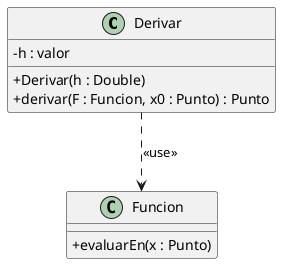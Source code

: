 @startuml

' Force visibility symbols instead of icons
skinparam ClassAttributeIconSize 0

class Derivar {
    - h : valor

    + Derivar(h : Double)
    + derivar(F : Funcion, x0 : Punto) : Punto
}

class Funcion {

    + evaluarEn(x : Punto)
}

Derivar ..> Funcion: "<<use>>"
@enduml